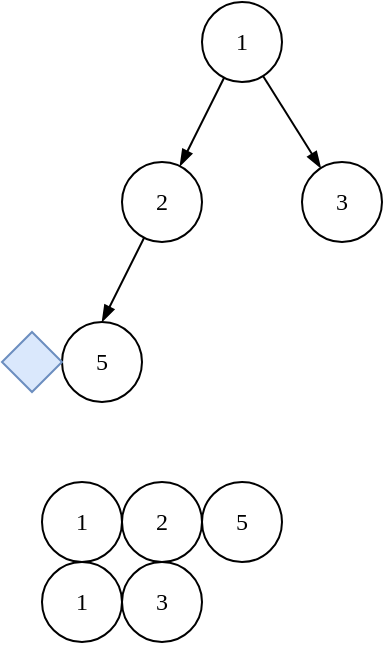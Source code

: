 <mxfile version="14.5.1" type="device"><diagram id="EjArKT-MrFbx6aZLU-S4" name="Page-1"><mxGraphModel dx="441" dy="294" grid="1" gridSize="10" guides="1" tooltips="1" connect="1" arrows="1" fold="1" page="1" pageScale="1" pageWidth="850" pageHeight="1100" math="0" shadow="0"><root><mxCell id="0"/><mxCell id="1" parent="0"/><mxCell id="UfInlO2G02XzTxLoViqQ-1" value="" style="rounded=0;orthogonalLoop=1;jettySize=auto;html=1;endArrow=blockThin;endFill=1;" edge="1" parent="1" source="kpAVHkwlKnIeQIJJT8bU-1" target="kpAVHkwlKnIeQIJJT8bU-2"><mxGeometry relative="1" as="geometry"/></mxCell><mxCell id="UfInlO2G02XzTxLoViqQ-2" value="" style="edgeStyle=none;rounded=0;orthogonalLoop=1;jettySize=auto;html=1;endArrow=blockThin;endFill=1;" edge="1" parent="1" source="kpAVHkwlKnIeQIJJT8bU-1" target="kpAVHkwlKnIeQIJJT8bU-4"><mxGeometry relative="1" as="geometry"/></mxCell><mxCell id="kpAVHkwlKnIeQIJJT8bU-1" value="&lt;font face=&quot;Lucida Console&quot;&gt;1&lt;/font&gt;" style="ellipse;whiteSpace=wrap;html=1;aspect=fixed;" parent="1" vertex="1"><mxGeometry x="240" y="240" width="40" height="40" as="geometry"/></mxCell><mxCell id="UfInlO2G02XzTxLoViqQ-11" style="edgeStyle=none;rounded=0;orthogonalLoop=1;jettySize=auto;html=1;entryX=0.5;entryY=0;entryDx=0;entryDy=0;endArrow=blockThin;endFill=1;" edge="1" parent="1" source="kpAVHkwlKnIeQIJJT8bU-2" target="UfInlO2G02XzTxLoViqQ-3"><mxGeometry relative="1" as="geometry"/></mxCell><mxCell id="kpAVHkwlKnIeQIJJT8bU-2" value="&lt;font face=&quot;Lucida Console&quot;&gt;2&lt;/font&gt;" style="ellipse;whiteSpace=wrap;html=1;aspect=fixed;" parent="1" vertex="1"><mxGeometry x="200" y="320" width="40" height="40" as="geometry"/></mxCell><mxCell id="kpAVHkwlKnIeQIJJT8bU-4" value="&lt;font face=&quot;Lucida Console&quot;&gt;3&lt;/font&gt;" style="ellipse;whiteSpace=wrap;html=1;aspect=fixed;" parent="1" vertex="1"><mxGeometry x="290" y="320" width="40" height="40" as="geometry"/></mxCell><mxCell id="kpAVHkwlKnIeQIJJT8bU-7" value="&lt;font face=&quot;Lucida Console&quot;&gt;1&lt;/font&gt;" style="ellipse;whiteSpace=wrap;html=1;aspect=fixed;" parent="1" vertex="1"><mxGeometry x="160" y="480" width="40" height="40" as="geometry"/></mxCell><mxCell id="kpAVHkwlKnIeQIJJT8bU-8" value="&lt;font face=&quot;Lucida Console&quot;&gt;2&lt;/font&gt;" style="ellipse;whiteSpace=wrap;html=1;aspect=fixed;" parent="1" vertex="1"><mxGeometry x="200" y="480" width="40" height="40" as="geometry"/></mxCell><mxCell id="kpAVHkwlKnIeQIJJT8bU-9" value="&lt;font face=&quot;Lucida Console&quot;&gt;5&lt;/font&gt;" style="ellipse;whiteSpace=wrap;html=1;aspect=fixed;" parent="1" vertex="1"><mxGeometry x="240" y="480" width="40" height="40" as="geometry"/></mxCell><mxCell id="UfInlO2G02XzTxLoViqQ-3" value="&lt;font face=&quot;Lucida Console&quot;&gt;5&lt;/font&gt;" style="ellipse;whiteSpace=wrap;html=1;aspect=fixed;" vertex="1" parent="1"><mxGeometry x="170" y="400" width="40" height="40" as="geometry"/></mxCell><mxCell id="UfInlO2G02XzTxLoViqQ-5" value="&lt;font face=&quot;Lucida Console&quot;&gt;1&lt;/font&gt;" style="ellipse;whiteSpace=wrap;html=1;aspect=fixed;" vertex="1" parent="1"><mxGeometry x="160" y="520" width="40" height="40" as="geometry"/></mxCell><mxCell id="UfInlO2G02XzTxLoViqQ-6" value="&lt;font face=&quot;Lucida Console&quot;&gt;3&lt;/font&gt;" style="ellipse;whiteSpace=wrap;html=1;aspect=fixed;" vertex="1" parent="1"><mxGeometry x="200" y="520" width="40" height="40" as="geometry"/></mxCell><mxCell id="UfInlO2G02XzTxLoViqQ-19" value="" style="rhombus;whiteSpace=wrap;html=1;fillColor=#dae8fc;strokeColor=#6c8ebf;" vertex="1" parent="1"><mxGeometry x="140" y="405" width="30" height="30" as="geometry"/></mxCell></root></mxGraphModel></diagram></mxfile>